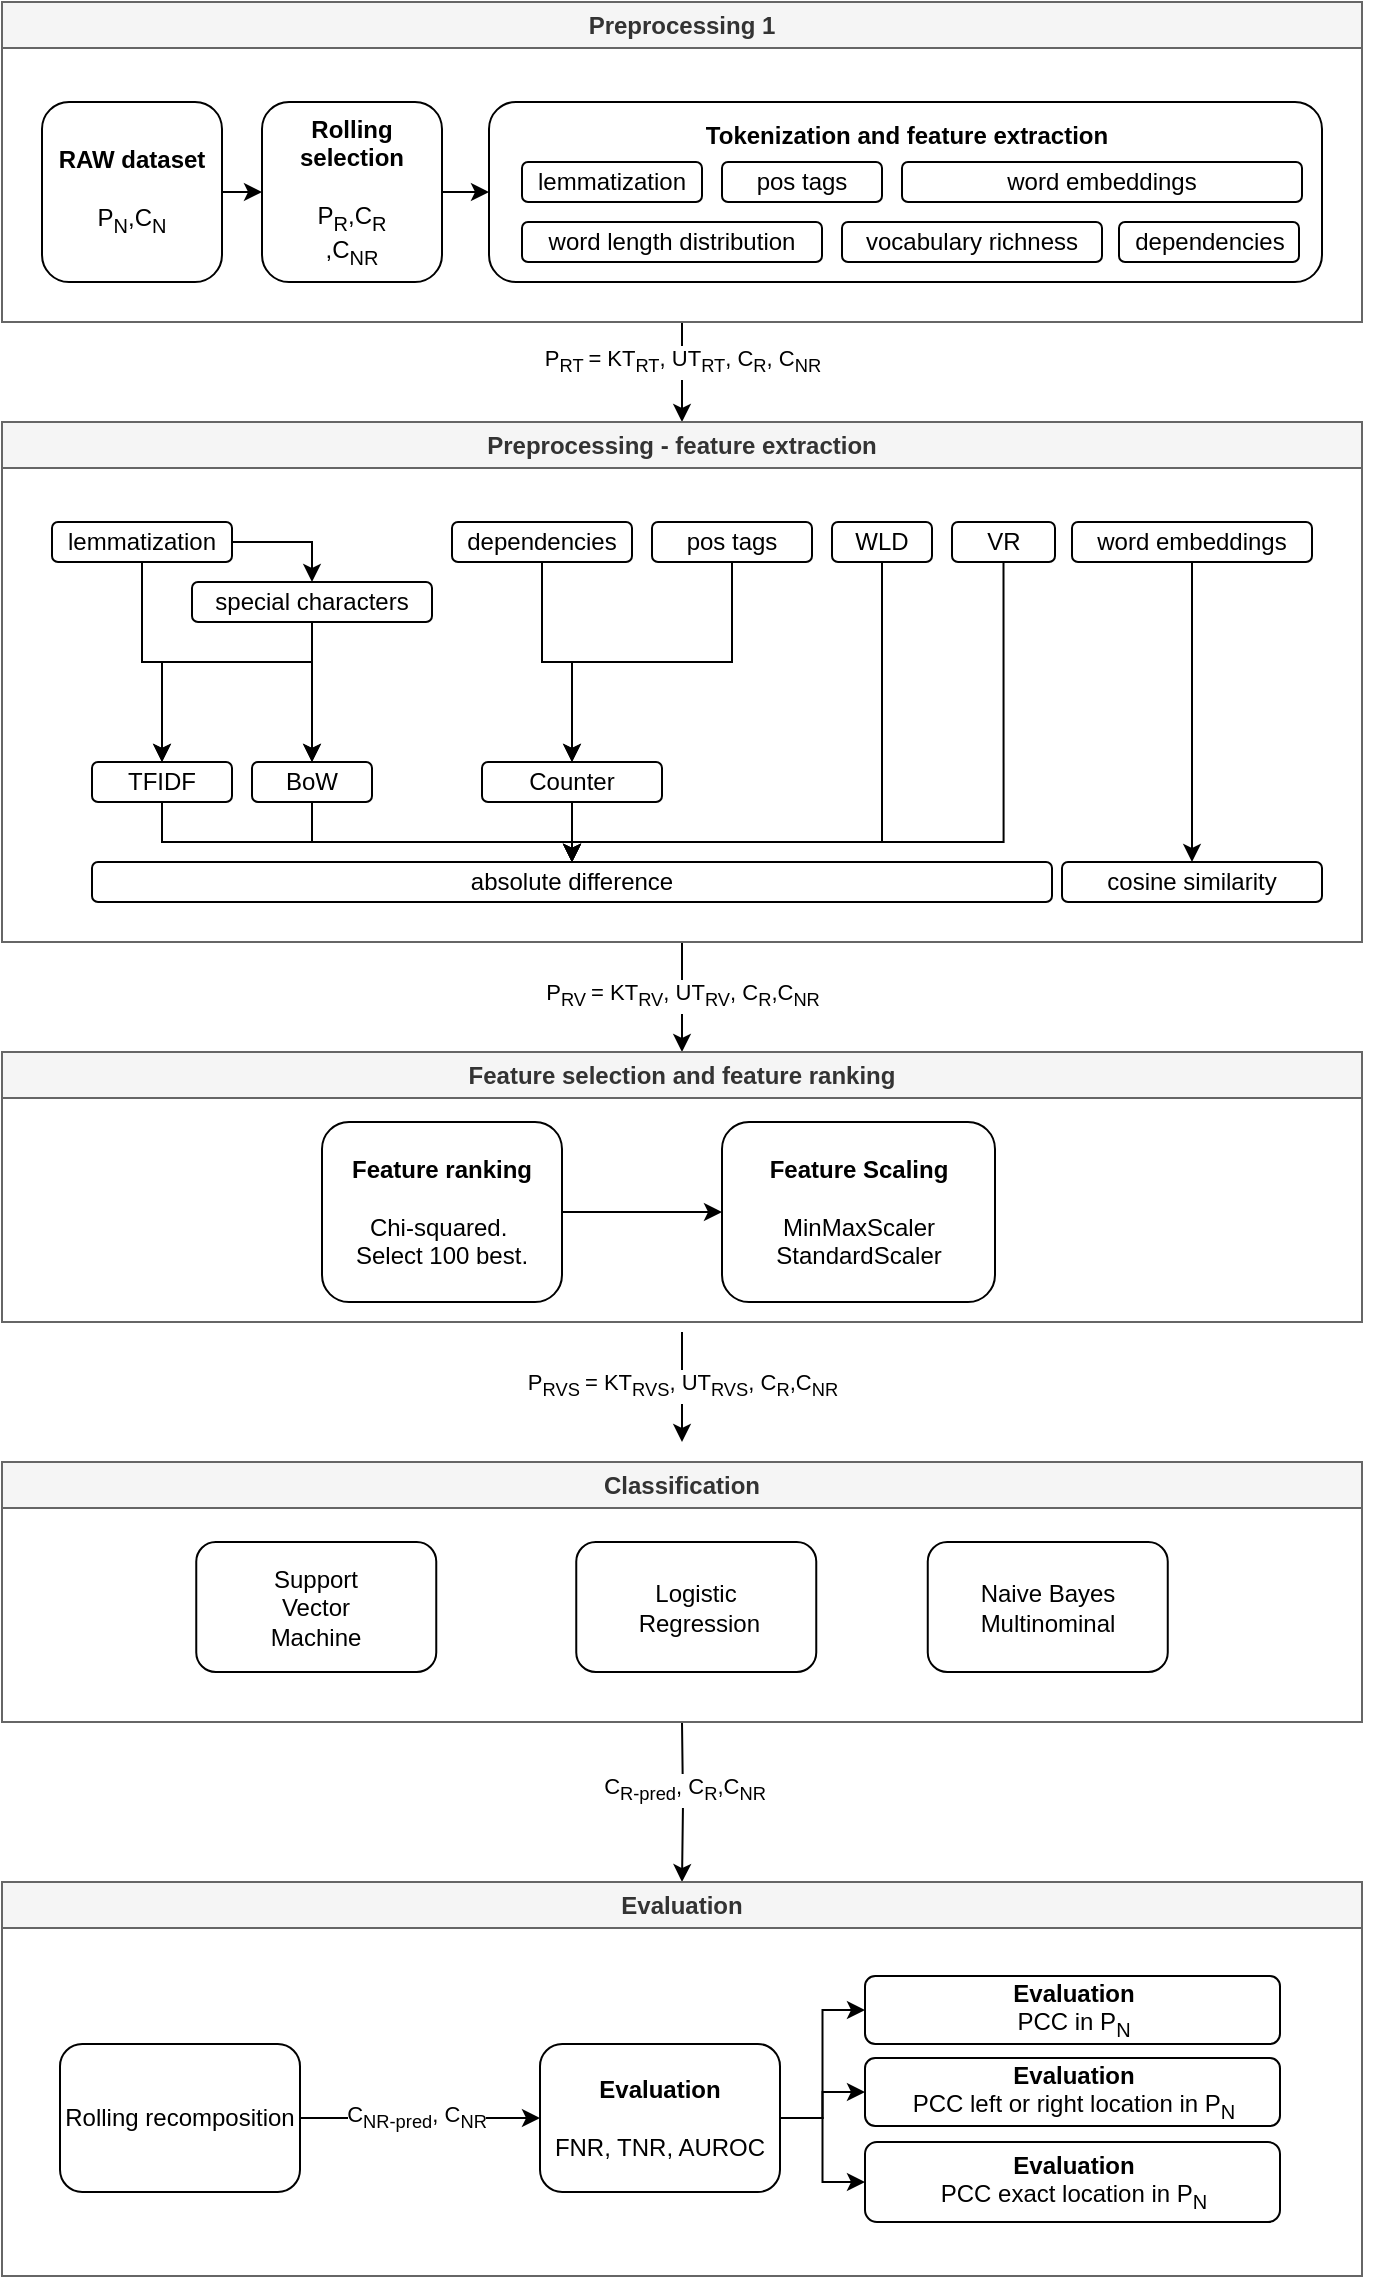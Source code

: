<mxfile version="24.2.1" type="github">
  <diagram id="C5RBs43oDa-KdzZeNtuy" name="Page-1">
    <mxGraphModel dx="1434" dy="734" grid="1" gridSize="10" guides="1" tooltips="1" connect="1" arrows="1" fold="1" page="1" pageScale="1" pageWidth="827" pageHeight="1169" math="0" shadow="0">
      <root>
        <mxCell id="WIyWlLk6GJQsqaUBKTNV-0" />
        <mxCell id="WIyWlLk6GJQsqaUBKTNV-1" parent="WIyWlLk6GJQsqaUBKTNV-0" />
        <mxCell id="k88lvfV29TgzRFzSoSJi-55" style="edgeStyle=orthogonalEdgeStyle;rounded=0;orthogonalLoop=1;jettySize=auto;html=1;entryX=0.5;entryY=0;entryDx=0;entryDy=0;exitX=0.5;exitY=1;exitDx=0;exitDy=0;" edge="1" parent="WIyWlLk6GJQsqaUBKTNV-1" source="k88lvfV29TgzRFzSoSJi-111">
          <mxGeometry relative="1" as="geometry">
            <mxPoint x="520" y="240" as="sourcePoint" />
            <mxPoint x="420" y="270" as="targetPoint" />
          </mxGeometry>
        </mxCell>
        <mxCell id="k88lvfV29TgzRFzSoSJi-89" value="P&lt;sub&gt;RT &lt;/sub&gt;= KT&lt;sub&gt;RT&lt;/sub&gt;, UT&lt;sub&gt;RT&lt;/sub&gt;, C&lt;sub&gt;R&lt;/sub&gt;, C&lt;sub&gt;NR&lt;/sub&gt;" style="edgeLabel;html=1;align=center;verticalAlign=middle;resizable=0;points=[];" vertex="1" connectable="0" parent="k88lvfV29TgzRFzSoSJi-55">
          <mxGeometry x="-0.48" relative="1" as="geometry">
            <mxPoint y="7" as="offset" />
          </mxGeometry>
        </mxCell>
        <mxCell id="k88lvfV29TgzRFzSoSJi-4" style="edgeStyle=orthogonalEdgeStyle;rounded=0;orthogonalLoop=1;jettySize=auto;html=1;exitX=1;exitY=0.5;exitDx=0;exitDy=0;entryX=0;entryY=0.5;entryDx=0;entryDy=0;" edge="1" parent="WIyWlLk6GJQsqaUBKTNV-1" source="k88lvfV29TgzRFzSoSJi-1" target="k88lvfV29TgzRFzSoSJi-2">
          <mxGeometry relative="1" as="geometry" />
        </mxCell>
        <mxCell id="k88lvfV29TgzRFzSoSJi-1" value="&lt;div&gt;&lt;b&gt;RAW dataset&lt;/b&gt;&lt;/div&gt;&lt;div&gt;&lt;br&gt;&lt;/div&gt;&lt;div&gt;P&lt;sub&gt;N&lt;/sub&gt;,C&lt;sub&gt;N&lt;/sub&gt;&lt;br&gt;&lt;/div&gt;" style="rounded=1;whiteSpace=wrap;html=1;" vertex="1" parent="WIyWlLk6GJQsqaUBKTNV-1">
          <mxGeometry x="100" y="110" width="90" height="90" as="geometry" />
        </mxCell>
        <mxCell id="k88lvfV29TgzRFzSoSJi-6" style="edgeStyle=orthogonalEdgeStyle;rounded=0;orthogonalLoop=1;jettySize=auto;html=1;exitX=1;exitY=0.5;exitDx=0;exitDy=0;entryX=0;entryY=0.5;entryDx=0;entryDy=0;" edge="1" parent="WIyWlLk6GJQsqaUBKTNV-1" source="k88lvfV29TgzRFzSoSJi-2" target="k88lvfV29TgzRFzSoSJi-5">
          <mxGeometry relative="1" as="geometry" />
        </mxCell>
        <mxCell id="k88lvfV29TgzRFzSoSJi-2" value="&lt;div&gt;&lt;b&gt;Rolling selection&lt;/b&gt;&lt;/div&gt;&lt;div&gt;&lt;br&gt;&lt;/div&gt;&lt;div&gt;P&lt;sub&gt;R&lt;/sub&gt;,C&lt;sub&gt;R&lt;/sub&gt;&lt;br&gt;&lt;/div&gt;,C&lt;sub&gt;NR&lt;/sub&gt;" style="rounded=1;whiteSpace=wrap;html=1;" vertex="1" parent="WIyWlLk6GJQsqaUBKTNV-1">
          <mxGeometry x="210" y="110" width="90" height="90" as="geometry" />
        </mxCell>
        <mxCell id="k88lvfV29TgzRFzSoSJi-5" value="&lt;div&gt;&lt;b&gt;Tokenization and feature extraction&lt;br&gt;&lt;/b&gt;&lt;/div&gt;&lt;div&gt;&lt;b&gt;&lt;br&gt;&lt;/b&gt;&lt;/div&gt;&lt;div&gt;&lt;b&gt;&lt;br&gt;&lt;/b&gt;&lt;/div&gt;&lt;div&gt;&lt;b&gt;&lt;br&gt;&lt;/b&gt;&lt;/div&gt;&lt;div&gt;&lt;b&gt;&lt;br&gt;&lt;/b&gt;&lt;/div&gt;" style="rounded=1;whiteSpace=wrap;html=1;" vertex="1" parent="WIyWlLk6GJQsqaUBKTNV-1">
          <mxGeometry x="323.5" y="110" width="416.5" height="90" as="geometry" />
        </mxCell>
        <mxCell id="k88lvfV29TgzRFzSoSJi-11" value="lemmatization" style="rounded=1;whiteSpace=wrap;html=1;" vertex="1" parent="WIyWlLk6GJQsqaUBKTNV-1">
          <mxGeometry x="340" y="140" width="90" height="20" as="geometry" />
        </mxCell>
        <mxCell id="k88lvfV29TgzRFzSoSJi-12" value="pos tags" style="rounded=1;whiteSpace=wrap;html=1;" vertex="1" parent="WIyWlLk6GJQsqaUBKTNV-1">
          <mxGeometry x="440" y="140" width="80" height="20" as="geometry" />
        </mxCell>
        <mxCell id="k88lvfV29TgzRFzSoSJi-13" value="dependencies" style="rounded=1;whiteSpace=wrap;html=1;" vertex="1" parent="WIyWlLk6GJQsqaUBKTNV-1">
          <mxGeometry x="638.5" y="170" width="90" height="20" as="geometry" />
        </mxCell>
        <mxCell id="k88lvfV29TgzRFzSoSJi-16" value="word length distribution" style="rounded=1;whiteSpace=wrap;html=1;" vertex="1" parent="WIyWlLk6GJQsqaUBKTNV-1">
          <mxGeometry x="340" y="170" width="150" height="20" as="geometry" />
        </mxCell>
        <mxCell id="k88lvfV29TgzRFzSoSJi-19" value="vocabulary richness" style="rounded=1;whiteSpace=wrap;html=1;" vertex="1" parent="WIyWlLk6GJQsqaUBKTNV-1">
          <mxGeometry x="500" y="170" width="130" height="20" as="geometry" />
        </mxCell>
        <mxCell id="k88lvfV29TgzRFzSoSJi-20" value="word embeddings" style="rounded=1;whiteSpace=wrap;html=1;" vertex="1" parent="WIyWlLk6GJQsqaUBKTNV-1">
          <mxGeometry x="530" y="140" width="200" height="20" as="geometry" />
        </mxCell>
        <mxCell id="k88lvfV29TgzRFzSoSJi-79" style="edgeStyle=orthogonalEdgeStyle;rounded=0;orthogonalLoop=1;jettySize=auto;html=1;exitX=0.5;exitY=1;exitDx=0;exitDy=0;entryX=0.5;entryY=0;entryDx=0;entryDy=0;" edge="1" parent="WIyWlLk6GJQsqaUBKTNV-1">
          <mxGeometry relative="1" as="geometry">
            <mxPoint x="420" y="530" as="sourcePoint" />
            <mxPoint x="420" y="585" as="targetPoint" />
          </mxGeometry>
        </mxCell>
        <mxCell id="k88lvfV29TgzRFzSoSJi-90" value="P&lt;sub&gt;RV &lt;/sub&gt;= KT&lt;sub&gt;RV&lt;/sub&gt;, UT&lt;sub&gt;RV&lt;/sub&gt;, C&lt;sub&gt;R&lt;/sub&gt;,C&lt;sub&gt;NR&lt;/sub&gt;" style="edgeLabel;html=1;align=center;verticalAlign=middle;resizable=0;points=[];" vertex="1" connectable="0" parent="k88lvfV29TgzRFzSoSJi-79">
          <mxGeometry x="-0.018" relative="1" as="geometry">
            <mxPoint as="offset" />
          </mxGeometry>
        </mxCell>
        <mxCell id="k88lvfV29TgzRFzSoSJi-86" value="" style="group" vertex="1" connectable="0" parent="WIyWlLk6GJQsqaUBKTNV-1">
          <mxGeometry x="80" y="270" width="685" height="260" as="geometry" />
        </mxCell>
        <mxCell id="k88lvfV29TgzRFzSoSJi-43" style="edgeStyle=orthogonalEdgeStyle;rounded=0;orthogonalLoop=1;jettySize=auto;html=1;exitX=0.5;exitY=1;exitDx=0;exitDy=0;entryX=0.5;entryY=0;entryDx=0;entryDy=0;" edge="1" parent="k88lvfV29TgzRFzSoSJi-86" source="k88lvfV29TgzRFzSoSJi-24" target="k88lvfV29TgzRFzSoSJi-27">
          <mxGeometry relative="1" as="geometry" />
        </mxCell>
        <mxCell id="k88lvfV29TgzRFzSoSJi-47" style="edgeStyle=orthogonalEdgeStyle;rounded=0;orthogonalLoop=1;jettySize=auto;html=1;exitX=0.5;exitY=1;exitDx=0;exitDy=0;entryX=0.5;entryY=0;entryDx=0;entryDy=0;" edge="1" parent="k88lvfV29TgzRFzSoSJi-86" source="k88lvfV29TgzRFzSoSJi-24" target="k88lvfV29TgzRFzSoSJi-26">
          <mxGeometry relative="1" as="geometry" />
        </mxCell>
        <mxCell id="k88lvfV29TgzRFzSoSJi-59" style="edgeStyle=orthogonalEdgeStyle;rounded=0;orthogonalLoop=1;jettySize=auto;html=1;exitX=1;exitY=0.5;exitDx=0;exitDy=0;entryX=0.5;entryY=0;entryDx=0;entryDy=0;" edge="1" parent="k88lvfV29TgzRFzSoSJi-86" source="k88lvfV29TgzRFzSoSJi-24" target="k88lvfV29TgzRFzSoSJi-31">
          <mxGeometry relative="1" as="geometry" />
        </mxCell>
        <mxCell id="k88lvfV29TgzRFzSoSJi-24" value="lemmatization" style="rounded=1;whiteSpace=wrap;html=1;" vertex="1" parent="k88lvfV29TgzRFzSoSJi-86">
          <mxGeometry x="25" y="50" width="90" height="20" as="geometry" />
        </mxCell>
        <mxCell id="k88lvfV29TgzRFzSoSJi-72" style="edgeStyle=orthogonalEdgeStyle;rounded=0;orthogonalLoop=1;jettySize=auto;html=1;exitX=0.5;exitY=1;exitDx=0;exitDy=0;entryX=0.5;entryY=0;entryDx=0;entryDy=0;" edge="1" parent="k88lvfV29TgzRFzSoSJi-86" source="k88lvfV29TgzRFzSoSJi-26" target="k88lvfV29TgzRFzSoSJi-57">
          <mxGeometry relative="1" as="geometry">
            <Array as="points">
              <mxPoint x="155" y="210" />
              <mxPoint x="285" y="210" />
            </Array>
          </mxGeometry>
        </mxCell>
        <mxCell id="k88lvfV29TgzRFzSoSJi-26" value="BoW" style="rounded=1;whiteSpace=wrap;html=1;" vertex="1" parent="k88lvfV29TgzRFzSoSJi-86">
          <mxGeometry x="125" y="170" width="60" height="20" as="geometry" />
        </mxCell>
        <mxCell id="k88lvfV29TgzRFzSoSJi-73" style="edgeStyle=orthogonalEdgeStyle;rounded=0;orthogonalLoop=1;jettySize=auto;html=1;entryX=0.5;entryY=0;entryDx=0;entryDy=0;" edge="1" parent="k88lvfV29TgzRFzSoSJi-86" source="k88lvfV29TgzRFzSoSJi-27" target="k88lvfV29TgzRFzSoSJi-57">
          <mxGeometry relative="1" as="geometry">
            <Array as="points">
              <mxPoint x="80" y="210" />
              <mxPoint x="285" y="210" />
            </Array>
          </mxGeometry>
        </mxCell>
        <mxCell id="k88lvfV29TgzRFzSoSJi-27" value="TFIDF" style="rounded=1;whiteSpace=wrap;html=1;" vertex="1" parent="k88lvfV29TgzRFzSoSJi-86">
          <mxGeometry x="45" y="170" width="70" height="20" as="geometry" />
        </mxCell>
        <mxCell id="k88lvfV29TgzRFzSoSJi-60" style="edgeStyle=orthogonalEdgeStyle;rounded=0;orthogonalLoop=1;jettySize=auto;html=1;entryX=0.5;entryY=0;entryDx=0;entryDy=0;" edge="1" parent="k88lvfV29TgzRFzSoSJi-86" source="k88lvfV29TgzRFzSoSJi-31" target="k88lvfV29TgzRFzSoSJi-27">
          <mxGeometry relative="1" as="geometry">
            <Array as="points">
              <mxPoint x="155" y="120" />
              <mxPoint x="80" y="120" />
            </Array>
          </mxGeometry>
        </mxCell>
        <mxCell id="k88lvfV29TgzRFzSoSJi-61" style="edgeStyle=orthogonalEdgeStyle;rounded=0;orthogonalLoop=1;jettySize=auto;html=1;exitX=0.5;exitY=1;exitDx=0;exitDy=0;" edge="1" parent="k88lvfV29TgzRFzSoSJi-86" source="k88lvfV29TgzRFzSoSJi-31">
          <mxGeometry relative="1" as="geometry">
            <mxPoint x="155" y="170" as="targetPoint" />
          </mxGeometry>
        </mxCell>
        <mxCell id="k88lvfV29TgzRFzSoSJi-31" value="special characters" style="rounded=1;whiteSpace=wrap;html=1;" vertex="1" parent="k88lvfV29TgzRFzSoSJi-86">
          <mxGeometry x="95" y="80" width="120" height="20" as="geometry" />
        </mxCell>
        <mxCell id="k88lvfV29TgzRFzSoSJi-50" style="edgeStyle=orthogonalEdgeStyle;rounded=0;orthogonalLoop=1;jettySize=auto;html=1;exitX=0.5;exitY=1;exitDx=0;exitDy=0;entryX=0.5;entryY=0;entryDx=0;entryDy=0;" edge="1" parent="k88lvfV29TgzRFzSoSJi-86" source="k88lvfV29TgzRFzSoSJi-32" target="k88lvfV29TgzRFzSoSJi-39">
          <mxGeometry relative="1" as="geometry" />
        </mxCell>
        <mxCell id="k88lvfV29TgzRFzSoSJi-32" value="dependencies" style="rounded=1;whiteSpace=wrap;html=1;" vertex="1" parent="k88lvfV29TgzRFzSoSJi-86">
          <mxGeometry x="225" y="50" width="90" height="20" as="geometry" />
        </mxCell>
        <mxCell id="k88lvfV29TgzRFzSoSJi-74" style="edgeStyle=orthogonalEdgeStyle;rounded=0;orthogonalLoop=1;jettySize=auto;html=1;exitX=0.5;exitY=1;exitDx=0;exitDy=0;entryX=0.5;entryY=0;entryDx=0;entryDy=0;" edge="1" parent="k88lvfV29TgzRFzSoSJi-86" source="k88lvfV29TgzRFzSoSJi-33" target="k88lvfV29TgzRFzSoSJi-57">
          <mxGeometry relative="1" as="geometry">
            <Array as="points">
              <mxPoint x="440" y="210" />
              <mxPoint x="285" y="210" />
            </Array>
          </mxGeometry>
        </mxCell>
        <mxCell id="k88lvfV29TgzRFzSoSJi-33" value="WLD" style="rounded=1;whiteSpace=wrap;html=1;" vertex="1" parent="k88lvfV29TgzRFzSoSJi-86">
          <mxGeometry x="415" y="50" width="50" height="20" as="geometry" />
        </mxCell>
        <mxCell id="k88lvfV29TgzRFzSoSJi-75" style="edgeStyle=orthogonalEdgeStyle;rounded=0;orthogonalLoop=1;jettySize=auto;html=1;exitX=0.5;exitY=1;exitDx=0;exitDy=0;" edge="1" parent="k88lvfV29TgzRFzSoSJi-86" source="k88lvfV29TgzRFzSoSJi-34" target="k88lvfV29TgzRFzSoSJi-57">
          <mxGeometry relative="1" as="geometry">
            <Array as="points">
              <mxPoint x="501" y="210" />
              <mxPoint x="285" y="210" />
            </Array>
          </mxGeometry>
        </mxCell>
        <mxCell id="k88lvfV29TgzRFzSoSJi-34" value="VR" style="rounded=1;whiteSpace=wrap;html=1;" vertex="1" parent="k88lvfV29TgzRFzSoSJi-86">
          <mxGeometry x="475" y="50" width="51.5" height="20" as="geometry" />
        </mxCell>
        <mxCell id="k88lvfV29TgzRFzSoSJi-52" style="edgeStyle=orthogonalEdgeStyle;rounded=0;orthogonalLoop=1;jettySize=auto;html=1;exitX=0.5;exitY=1;exitDx=0;exitDy=0;entryX=0.5;entryY=0;entryDx=0;entryDy=0;" edge="1" parent="k88lvfV29TgzRFzSoSJi-86" source="k88lvfV29TgzRFzSoSJi-37" target="k88lvfV29TgzRFzSoSJi-39">
          <mxGeometry relative="1" as="geometry" />
        </mxCell>
        <mxCell id="k88lvfV29TgzRFzSoSJi-37" value="pos tags" style="rounded=1;whiteSpace=wrap;html=1;" vertex="1" parent="k88lvfV29TgzRFzSoSJi-86">
          <mxGeometry x="325" y="50" width="80" height="20" as="geometry" />
        </mxCell>
        <mxCell id="k88lvfV29TgzRFzSoSJi-65" style="edgeStyle=orthogonalEdgeStyle;rounded=0;orthogonalLoop=1;jettySize=auto;html=1;exitX=0.5;exitY=1;exitDx=0;exitDy=0;" edge="1" parent="k88lvfV29TgzRFzSoSJi-86" source="k88lvfV29TgzRFzSoSJi-39" target="k88lvfV29TgzRFzSoSJi-57">
          <mxGeometry relative="1" as="geometry" />
        </mxCell>
        <mxCell id="k88lvfV29TgzRFzSoSJi-39" value="Counter" style="rounded=1;whiteSpace=wrap;html=1;" vertex="1" parent="k88lvfV29TgzRFzSoSJi-86">
          <mxGeometry x="240" y="170" width="90" height="20" as="geometry" />
        </mxCell>
        <mxCell id="k88lvfV29TgzRFzSoSJi-57" value="absolute difference" style="rounded=1;whiteSpace=wrap;html=1;" vertex="1" parent="k88lvfV29TgzRFzSoSJi-86">
          <mxGeometry x="45" y="220" width="480" height="20" as="geometry" />
        </mxCell>
        <mxCell id="k88lvfV29TgzRFzSoSJi-76" style="edgeStyle=orthogonalEdgeStyle;rounded=0;orthogonalLoop=1;jettySize=auto;html=1;exitX=0.5;exitY=1;exitDx=0;exitDy=0;entryX=0.5;entryY=0;entryDx=0;entryDy=0;" edge="1" parent="k88lvfV29TgzRFzSoSJi-86" source="k88lvfV29TgzRFzSoSJi-62" target="k88lvfV29TgzRFzSoSJi-64">
          <mxGeometry relative="1" as="geometry" />
        </mxCell>
        <mxCell id="k88lvfV29TgzRFzSoSJi-62" value="word embeddings" style="rounded=1;whiteSpace=wrap;html=1;" vertex="1" parent="k88lvfV29TgzRFzSoSJi-86">
          <mxGeometry x="535" y="50" width="120" height="20" as="geometry" />
        </mxCell>
        <mxCell id="k88lvfV29TgzRFzSoSJi-64" value="cosine similarity" style="rounded=1;whiteSpace=wrap;html=1;" vertex="1" parent="k88lvfV29TgzRFzSoSJi-86">
          <mxGeometry x="530" y="220" width="130" height="20" as="geometry" />
        </mxCell>
        <mxCell id="k88lvfV29TgzRFzSoSJi-113" value="Preprocessing - feature extraction" style="swimlane;whiteSpace=wrap;html=1;fillColor=#f5f5f5;fontColor=#333333;strokeColor=#666666;" vertex="1" parent="k88lvfV29TgzRFzSoSJi-86">
          <mxGeometry width="680" height="260" as="geometry" />
        </mxCell>
        <mxCell id="k88lvfV29TgzRFzSoSJi-91" style="edgeStyle=orthogonalEdgeStyle;rounded=0;orthogonalLoop=1;jettySize=auto;html=1;exitX=0.5;exitY=1;exitDx=0;exitDy=0;entryX=0.5;entryY=0;entryDx=0;entryDy=0;" edge="1" parent="WIyWlLk6GJQsqaUBKTNV-1">
          <mxGeometry relative="1" as="geometry">
            <mxPoint x="420" y="725" as="sourcePoint" />
            <mxPoint x="420" y="780" as="targetPoint" />
          </mxGeometry>
        </mxCell>
        <mxCell id="k88lvfV29TgzRFzSoSJi-93" value="P&lt;sub&gt;RVS &lt;/sub&gt;= KT&lt;sub&gt;RVS&lt;/sub&gt;, UT&lt;sub&gt;RVS&lt;/sub&gt;, C&lt;sub&gt;R&lt;/sub&gt;,C&lt;sub&gt;NR&lt;/sub&gt;" style="edgeLabel;html=1;align=center;verticalAlign=middle;resizable=0;points=[];" vertex="1" connectable="0" parent="k88lvfV29TgzRFzSoSJi-91">
          <mxGeometry x="-0.018" relative="1" as="geometry">
            <mxPoint as="offset" />
          </mxGeometry>
        </mxCell>
        <mxCell id="k88lvfV29TgzRFzSoSJi-99" style="edgeStyle=orthogonalEdgeStyle;rounded=0;orthogonalLoop=1;jettySize=auto;html=1;exitX=0.5;exitY=1;exitDx=0;exitDy=0;entryX=0.5;entryY=0;entryDx=0;entryDy=0;" edge="1" parent="WIyWlLk6GJQsqaUBKTNV-1" target="k88lvfV29TgzRFzSoSJi-117">
          <mxGeometry relative="1" as="geometry">
            <mxPoint x="420" y="920" as="sourcePoint" />
            <mxPoint x="417.5" y="960" as="targetPoint" />
          </mxGeometry>
        </mxCell>
        <mxCell id="k88lvfV29TgzRFzSoSJi-100" value="C&lt;sub&gt;R-pred&lt;/sub&gt;, C&lt;sub&gt;R&lt;/sub&gt;,C&lt;sub&gt;NR&lt;/sub&gt;" style="edgeLabel;html=1;align=center;verticalAlign=middle;resizable=0;points=[];" vertex="1" connectable="0" parent="k88lvfV29TgzRFzSoSJi-99">
          <mxGeometry x="-0.15" relative="1" as="geometry">
            <mxPoint as="offset" />
          </mxGeometry>
        </mxCell>
        <mxCell id="k88lvfV29TgzRFzSoSJi-111" value="Preprocessing 1" style="swimlane;whiteSpace=wrap;html=1;startSize=23;fillColor=#f5f5f5;fontColor=#333333;strokeColor=#666666;" vertex="1" parent="WIyWlLk6GJQsqaUBKTNV-1">
          <mxGeometry x="80" y="60" width="680" height="160" as="geometry" />
        </mxCell>
        <mxCell id="k88lvfV29TgzRFzSoSJi-115" value="Feature selection and feature ranking" style="swimlane;whiteSpace=wrap;html=1;fillColor=#f5f5f5;fontColor=#333333;strokeColor=#666666;" vertex="1" parent="WIyWlLk6GJQsqaUBKTNV-1">
          <mxGeometry x="80" y="585" width="680" height="135" as="geometry" />
        </mxCell>
        <mxCell id="k88lvfV29TgzRFzSoSJi-78" value="&lt;div&gt;&lt;b&gt;Feature ranking&lt;/b&gt;&lt;br&gt;&lt;/div&gt;&lt;div&gt;&lt;br&gt;&lt;/div&gt;&lt;div&gt;Chi-squared.&amp;nbsp;&lt;/div&gt;&lt;div&gt;Select 100 best.&lt;br&gt;&lt;/div&gt;" style="rounded=1;whiteSpace=wrap;html=1;" vertex="1" parent="k88lvfV29TgzRFzSoSJi-115">
          <mxGeometry x="160" y="35" width="120" height="90" as="geometry" />
        </mxCell>
        <mxCell id="k88lvfV29TgzRFzSoSJi-80" value="&lt;div&gt;&lt;b&gt;Feature Scaling&lt;/b&gt;&lt;br&gt;&lt;/div&gt;&lt;div&gt;&lt;br&gt;&lt;/div&gt;&lt;div&gt;MinMaxScaler&lt;/div&gt;&lt;div&gt;StandardScaler&lt;br&gt;&lt;/div&gt;" style="rounded=1;whiteSpace=wrap;html=1;" vertex="1" parent="k88lvfV29TgzRFzSoSJi-115">
          <mxGeometry x="360" y="35" width="136.5" height="90" as="geometry" />
        </mxCell>
        <mxCell id="k88lvfV29TgzRFzSoSJi-81" style="edgeStyle=orthogonalEdgeStyle;rounded=0;orthogonalLoop=1;jettySize=auto;html=1;exitX=1;exitY=0.5;exitDx=0;exitDy=0;entryX=0;entryY=0.5;entryDx=0;entryDy=0;" edge="1" parent="k88lvfV29TgzRFzSoSJi-115" source="k88lvfV29TgzRFzSoSJi-78" target="k88lvfV29TgzRFzSoSJi-80">
          <mxGeometry relative="1" as="geometry" />
        </mxCell>
        <mxCell id="k88lvfV29TgzRFzSoSJi-116" value="Classification" style="swimlane;whiteSpace=wrap;html=1;fillColor=#f5f5f5;fontColor=#333333;strokeColor=#666666;" vertex="1" parent="WIyWlLk6GJQsqaUBKTNV-1">
          <mxGeometry x="80" y="790" width="680" height="130" as="geometry" />
        </mxCell>
        <mxCell id="k88lvfV29TgzRFzSoSJi-83" value="&lt;div&gt;Support&lt;/div&gt;&lt;div&gt;Vector&lt;/div&gt;&lt;div&gt;Machine&lt;/div&gt;" style="rounded=1;whiteSpace=wrap;html=1;" vertex="1" parent="k88lvfV29TgzRFzSoSJi-116">
          <mxGeometry x="97.13" y="40" width="120" height="65" as="geometry" />
        </mxCell>
        <mxCell id="k88lvfV29TgzRFzSoSJi-84" value="&lt;div&gt;Logistic&lt;/div&gt;&lt;div&gt;&amp;nbsp;Regression&lt;/div&gt;" style="rounded=1;whiteSpace=wrap;html=1;" vertex="1" parent="k88lvfV29TgzRFzSoSJi-116">
          <mxGeometry x="287.13" y="40" width="120" height="65" as="geometry" />
        </mxCell>
        <mxCell id="k88lvfV29TgzRFzSoSJi-85" value="&lt;div&gt;Naive Bayes&lt;/div&gt;&lt;div&gt;Multinominal&lt;br&gt;&lt;/div&gt;" style="rounded=1;whiteSpace=wrap;html=1;" vertex="1" parent="k88lvfV29TgzRFzSoSJi-116">
          <mxGeometry x="462.88" y="40" width="120" height="65" as="geometry" />
        </mxCell>
        <mxCell id="k88lvfV29TgzRFzSoSJi-117" value="Evaluation" style="swimlane;whiteSpace=wrap;html=1;fillColor=#f5f5f5;fontColor=#333333;strokeColor=#666666;" vertex="1" parent="WIyWlLk6GJQsqaUBKTNV-1">
          <mxGeometry x="80" y="1000" width="680" height="197" as="geometry" />
        </mxCell>
        <mxCell id="k88lvfV29TgzRFzSoSJi-96" value="Rolling recomposition" style="rounded=1;whiteSpace=wrap;html=1;" vertex="1" parent="k88lvfV29TgzRFzSoSJi-117">
          <mxGeometry x="29" y="81" width="120" height="74" as="geometry" />
        </mxCell>
        <mxCell id="k88lvfV29TgzRFzSoSJi-101" value="&lt;div&gt;&lt;b&gt;Evaluation&lt;/b&gt;&lt;/div&gt;&lt;div&gt;&lt;b&gt;&lt;br&gt;&lt;/b&gt;&lt;/div&gt;&lt;div&gt;FNR, TNR, AUROC&lt;br&gt;&lt;/div&gt;" style="rounded=1;whiteSpace=wrap;html=1;" vertex="1" parent="k88lvfV29TgzRFzSoSJi-117">
          <mxGeometry x="269" y="81" width="120" height="74" as="geometry" />
        </mxCell>
        <mxCell id="k88lvfV29TgzRFzSoSJi-104" value="&lt;div&gt;&lt;b&gt;Evaluation&lt;/b&gt;&lt;/div&gt;&lt;div&gt;PCC in P&lt;sub&gt;N&lt;/sub&gt;&lt;br&gt;&lt;/div&gt;" style="rounded=1;whiteSpace=wrap;html=1;" vertex="1" parent="k88lvfV29TgzRFzSoSJi-117">
          <mxGeometry x="431.5" y="47" width="207.5" height="34" as="geometry" />
        </mxCell>
        <mxCell id="k88lvfV29TgzRFzSoSJi-105" value="&lt;div&gt;&lt;b&gt;Evaluation&lt;/b&gt;&lt;/div&gt;&lt;div&gt;PCC left or right location in P&lt;sub&gt;N&lt;/sub&gt;&lt;br&gt;&lt;/div&gt;" style="rounded=1;whiteSpace=wrap;html=1;" vertex="1" parent="k88lvfV29TgzRFzSoSJi-117">
          <mxGeometry x="431.5" y="88" width="207.5" height="34" as="geometry" />
        </mxCell>
        <mxCell id="k88lvfV29TgzRFzSoSJi-106" value="&lt;div&gt;&lt;b&gt;Evaluation&lt;/b&gt;&lt;/div&gt;&lt;div&gt;PCC exact location in P&lt;sub&gt;N&lt;/sub&gt;&lt;br&gt;&lt;/div&gt;" style="rounded=1;whiteSpace=wrap;html=1;" vertex="1" parent="k88lvfV29TgzRFzSoSJi-117">
          <mxGeometry x="431.5" y="130" width="207.5" height="40" as="geometry" />
        </mxCell>
        <mxCell id="k88lvfV29TgzRFzSoSJi-102" style="edgeStyle=orthogonalEdgeStyle;rounded=0;orthogonalLoop=1;jettySize=auto;html=1;entryX=0;entryY=0.5;entryDx=0;entryDy=0;" edge="1" parent="k88lvfV29TgzRFzSoSJi-117" source="k88lvfV29TgzRFzSoSJi-96" target="k88lvfV29TgzRFzSoSJi-101">
          <mxGeometry relative="1" as="geometry" />
        </mxCell>
        <mxCell id="k88lvfV29TgzRFzSoSJi-103" value="C&lt;sub&gt;NR-pred&lt;/sub&gt;, C&lt;sub&gt;NR&lt;/sub&gt;" style="edgeLabel;html=1;align=center;verticalAlign=middle;resizable=0;points=[];" vertex="1" connectable="0" parent="k88lvfV29TgzRFzSoSJi-102">
          <mxGeometry x="-0.218" relative="1" as="geometry">
            <mxPoint x="11" as="offset" />
          </mxGeometry>
        </mxCell>
        <mxCell id="k88lvfV29TgzRFzSoSJi-110" style="edgeStyle=orthogonalEdgeStyle;rounded=0;orthogonalLoop=1;jettySize=auto;html=1;entryX=0;entryY=0.5;entryDx=0;entryDy=0;" edge="1" parent="k88lvfV29TgzRFzSoSJi-117" source="k88lvfV29TgzRFzSoSJi-101" target="k88lvfV29TgzRFzSoSJi-106">
          <mxGeometry relative="1" as="geometry" />
        </mxCell>
        <mxCell id="k88lvfV29TgzRFzSoSJi-109" style="edgeStyle=orthogonalEdgeStyle;rounded=0;orthogonalLoop=1;jettySize=auto;html=1;entryX=0;entryY=0.5;entryDx=0;entryDy=0;" edge="1" parent="k88lvfV29TgzRFzSoSJi-117" source="k88lvfV29TgzRFzSoSJi-101" target="k88lvfV29TgzRFzSoSJi-105">
          <mxGeometry relative="1" as="geometry" />
        </mxCell>
        <mxCell id="k88lvfV29TgzRFzSoSJi-108" style="edgeStyle=orthogonalEdgeStyle;rounded=0;orthogonalLoop=1;jettySize=auto;html=1;entryX=0;entryY=0.5;entryDx=0;entryDy=0;" edge="1" parent="k88lvfV29TgzRFzSoSJi-117" source="k88lvfV29TgzRFzSoSJi-101" target="k88lvfV29TgzRFzSoSJi-104">
          <mxGeometry relative="1" as="geometry" />
        </mxCell>
      </root>
    </mxGraphModel>
  </diagram>
</mxfile>
